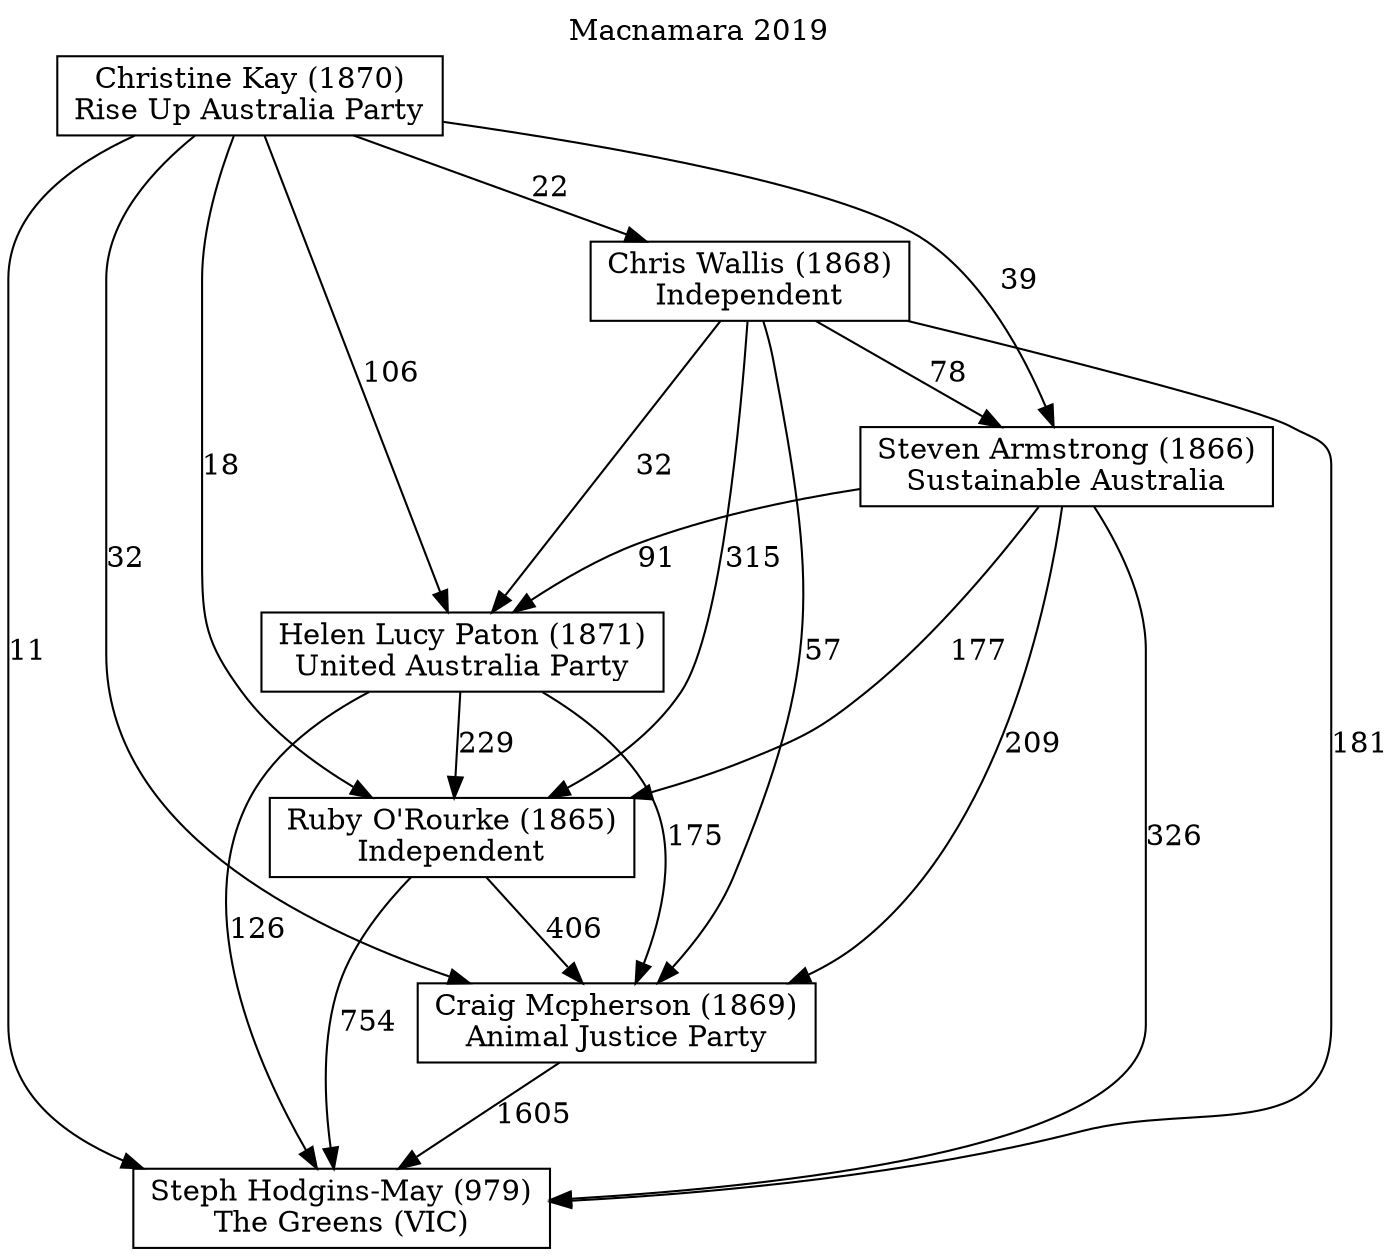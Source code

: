 // House preference flow
digraph "Steph Hodgins-May (979)_Macnamara_2019" {
	graph [label="Macnamara 2019" labelloc=t]
	node [shape=box]
	"Steph Hodgins-May (979)" [label="Steph Hodgins-May (979)
The Greens (VIC)"]
	"Craig Mcpherson (1869)" [label="Craig Mcpherson (1869)
Animal Justice Party"]
	"Ruby O'Rourke (1865)" [label="Ruby O'Rourke (1865)
Independent"]
	"Helen Lucy Paton (1871)" [label="Helen Lucy Paton (1871)
United Australia Party"]
	"Steven Armstrong (1866)" [label="Steven Armstrong (1866)
Sustainable Australia"]
	"Chris Wallis (1868)" [label="Chris Wallis (1868)
Independent"]
	"Christine Kay (1870)" [label="Christine Kay (1870)
Rise Up Australia Party"]
	"Steph Hodgins-May (979)" [label="Steph Hodgins-May (979)
The Greens (VIC)"]
	"Ruby O'Rourke (1865)" [label="Ruby O'Rourke (1865)
Independent"]
	"Helen Lucy Paton (1871)" [label="Helen Lucy Paton (1871)
United Australia Party"]
	"Steven Armstrong (1866)" [label="Steven Armstrong (1866)
Sustainable Australia"]
	"Chris Wallis (1868)" [label="Chris Wallis (1868)
Independent"]
	"Christine Kay (1870)" [label="Christine Kay (1870)
Rise Up Australia Party"]
	"Steph Hodgins-May (979)" [label="Steph Hodgins-May (979)
The Greens (VIC)"]
	"Helen Lucy Paton (1871)" [label="Helen Lucy Paton (1871)
United Australia Party"]
	"Steven Armstrong (1866)" [label="Steven Armstrong (1866)
Sustainable Australia"]
	"Chris Wallis (1868)" [label="Chris Wallis (1868)
Independent"]
	"Christine Kay (1870)" [label="Christine Kay (1870)
Rise Up Australia Party"]
	"Steph Hodgins-May (979)" [label="Steph Hodgins-May (979)
The Greens (VIC)"]
	"Steven Armstrong (1866)" [label="Steven Armstrong (1866)
Sustainable Australia"]
	"Chris Wallis (1868)" [label="Chris Wallis (1868)
Independent"]
	"Christine Kay (1870)" [label="Christine Kay (1870)
Rise Up Australia Party"]
	"Steph Hodgins-May (979)" [label="Steph Hodgins-May (979)
The Greens (VIC)"]
	"Chris Wallis (1868)" [label="Chris Wallis (1868)
Independent"]
	"Christine Kay (1870)" [label="Christine Kay (1870)
Rise Up Australia Party"]
	"Steph Hodgins-May (979)" [label="Steph Hodgins-May (979)
The Greens (VIC)"]
	"Christine Kay (1870)" [label="Christine Kay (1870)
Rise Up Australia Party"]
	"Christine Kay (1870)" [label="Christine Kay (1870)
Rise Up Australia Party"]
	"Chris Wallis (1868)" [label="Chris Wallis (1868)
Independent"]
	"Christine Kay (1870)" [label="Christine Kay (1870)
Rise Up Australia Party"]
	"Christine Kay (1870)" [label="Christine Kay (1870)
Rise Up Australia Party"]
	"Steven Armstrong (1866)" [label="Steven Armstrong (1866)
Sustainable Australia"]
	"Chris Wallis (1868)" [label="Chris Wallis (1868)
Independent"]
	"Christine Kay (1870)" [label="Christine Kay (1870)
Rise Up Australia Party"]
	"Steven Armstrong (1866)" [label="Steven Armstrong (1866)
Sustainable Australia"]
	"Christine Kay (1870)" [label="Christine Kay (1870)
Rise Up Australia Party"]
	"Christine Kay (1870)" [label="Christine Kay (1870)
Rise Up Australia Party"]
	"Chris Wallis (1868)" [label="Chris Wallis (1868)
Independent"]
	"Christine Kay (1870)" [label="Christine Kay (1870)
Rise Up Australia Party"]
	"Christine Kay (1870)" [label="Christine Kay (1870)
Rise Up Australia Party"]
	"Helen Lucy Paton (1871)" [label="Helen Lucy Paton (1871)
United Australia Party"]
	"Steven Armstrong (1866)" [label="Steven Armstrong (1866)
Sustainable Australia"]
	"Chris Wallis (1868)" [label="Chris Wallis (1868)
Independent"]
	"Christine Kay (1870)" [label="Christine Kay (1870)
Rise Up Australia Party"]
	"Helen Lucy Paton (1871)" [label="Helen Lucy Paton (1871)
United Australia Party"]
	"Chris Wallis (1868)" [label="Chris Wallis (1868)
Independent"]
	"Christine Kay (1870)" [label="Christine Kay (1870)
Rise Up Australia Party"]
	"Helen Lucy Paton (1871)" [label="Helen Lucy Paton (1871)
United Australia Party"]
	"Christine Kay (1870)" [label="Christine Kay (1870)
Rise Up Australia Party"]
	"Christine Kay (1870)" [label="Christine Kay (1870)
Rise Up Australia Party"]
	"Chris Wallis (1868)" [label="Chris Wallis (1868)
Independent"]
	"Christine Kay (1870)" [label="Christine Kay (1870)
Rise Up Australia Party"]
	"Christine Kay (1870)" [label="Christine Kay (1870)
Rise Up Australia Party"]
	"Steven Armstrong (1866)" [label="Steven Armstrong (1866)
Sustainable Australia"]
	"Chris Wallis (1868)" [label="Chris Wallis (1868)
Independent"]
	"Christine Kay (1870)" [label="Christine Kay (1870)
Rise Up Australia Party"]
	"Steven Armstrong (1866)" [label="Steven Armstrong (1866)
Sustainable Australia"]
	"Christine Kay (1870)" [label="Christine Kay (1870)
Rise Up Australia Party"]
	"Christine Kay (1870)" [label="Christine Kay (1870)
Rise Up Australia Party"]
	"Chris Wallis (1868)" [label="Chris Wallis (1868)
Independent"]
	"Christine Kay (1870)" [label="Christine Kay (1870)
Rise Up Australia Party"]
	"Christine Kay (1870)" [label="Christine Kay (1870)
Rise Up Australia Party"]
	"Ruby O'Rourke (1865)" [label="Ruby O'Rourke (1865)
Independent"]
	"Helen Lucy Paton (1871)" [label="Helen Lucy Paton (1871)
United Australia Party"]
	"Steven Armstrong (1866)" [label="Steven Armstrong (1866)
Sustainable Australia"]
	"Chris Wallis (1868)" [label="Chris Wallis (1868)
Independent"]
	"Christine Kay (1870)" [label="Christine Kay (1870)
Rise Up Australia Party"]
	"Ruby O'Rourke (1865)" [label="Ruby O'Rourke (1865)
Independent"]
	"Steven Armstrong (1866)" [label="Steven Armstrong (1866)
Sustainable Australia"]
	"Chris Wallis (1868)" [label="Chris Wallis (1868)
Independent"]
	"Christine Kay (1870)" [label="Christine Kay (1870)
Rise Up Australia Party"]
	"Ruby O'Rourke (1865)" [label="Ruby O'Rourke (1865)
Independent"]
	"Chris Wallis (1868)" [label="Chris Wallis (1868)
Independent"]
	"Christine Kay (1870)" [label="Christine Kay (1870)
Rise Up Australia Party"]
	"Ruby O'Rourke (1865)" [label="Ruby O'Rourke (1865)
Independent"]
	"Christine Kay (1870)" [label="Christine Kay (1870)
Rise Up Australia Party"]
	"Christine Kay (1870)" [label="Christine Kay (1870)
Rise Up Australia Party"]
	"Chris Wallis (1868)" [label="Chris Wallis (1868)
Independent"]
	"Christine Kay (1870)" [label="Christine Kay (1870)
Rise Up Australia Party"]
	"Christine Kay (1870)" [label="Christine Kay (1870)
Rise Up Australia Party"]
	"Steven Armstrong (1866)" [label="Steven Armstrong (1866)
Sustainable Australia"]
	"Chris Wallis (1868)" [label="Chris Wallis (1868)
Independent"]
	"Christine Kay (1870)" [label="Christine Kay (1870)
Rise Up Australia Party"]
	"Steven Armstrong (1866)" [label="Steven Armstrong (1866)
Sustainable Australia"]
	"Christine Kay (1870)" [label="Christine Kay (1870)
Rise Up Australia Party"]
	"Christine Kay (1870)" [label="Christine Kay (1870)
Rise Up Australia Party"]
	"Chris Wallis (1868)" [label="Chris Wallis (1868)
Independent"]
	"Christine Kay (1870)" [label="Christine Kay (1870)
Rise Up Australia Party"]
	"Christine Kay (1870)" [label="Christine Kay (1870)
Rise Up Australia Party"]
	"Helen Lucy Paton (1871)" [label="Helen Lucy Paton (1871)
United Australia Party"]
	"Steven Armstrong (1866)" [label="Steven Armstrong (1866)
Sustainable Australia"]
	"Chris Wallis (1868)" [label="Chris Wallis (1868)
Independent"]
	"Christine Kay (1870)" [label="Christine Kay (1870)
Rise Up Australia Party"]
	"Helen Lucy Paton (1871)" [label="Helen Lucy Paton (1871)
United Australia Party"]
	"Chris Wallis (1868)" [label="Chris Wallis (1868)
Independent"]
	"Christine Kay (1870)" [label="Christine Kay (1870)
Rise Up Australia Party"]
	"Helen Lucy Paton (1871)" [label="Helen Lucy Paton (1871)
United Australia Party"]
	"Christine Kay (1870)" [label="Christine Kay (1870)
Rise Up Australia Party"]
	"Christine Kay (1870)" [label="Christine Kay (1870)
Rise Up Australia Party"]
	"Chris Wallis (1868)" [label="Chris Wallis (1868)
Independent"]
	"Christine Kay (1870)" [label="Christine Kay (1870)
Rise Up Australia Party"]
	"Christine Kay (1870)" [label="Christine Kay (1870)
Rise Up Australia Party"]
	"Steven Armstrong (1866)" [label="Steven Armstrong (1866)
Sustainable Australia"]
	"Chris Wallis (1868)" [label="Chris Wallis (1868)
Independent"]
	"Christine Kay (1870)" [label="Christine Kay (1870)
Rise Up Australia Party"]
	"Steven Armstrong (1866)" [label="Steven Armstrong (1866)
Sustainable Australia"]
	"Christine Kay (1870)" [label="Christine Kay (1870)
Rise Up Australia Party"]
	"Christine Kay (1870)" [label="Christine Kay (1870)
Rise Up Australia Party"]
	"Chris Wallis (1868)" [label="Chris Wallis (1868)
Independent"]
	"Christine Kay (1870)" [label="Christine Kay (1870)
Rise Up Australia Party"]
	"Christine Kay (1870)" [label="Christine Kay (1870)
Rise Up Australia Party"]
	"Craig Mcpherson (1869)" [label="Craig Mcpherson (1869)
Animal Justice Party"]
	"Ruby O'Rourke (1865)" [label="Ruby O'Rourke (1865)
Independent"]
	"Helen Lucy Paton (1871)" [label="Helen Lucy Paton (1871)
United Australia Party"]
	"Steven Armstrong (1866)" [label="Steven Armstrong (1866)
Sustainable Australia"]
	"Chris Wallis (1868)" [label="Chris Wallis (1868)
Independent"]
	"Christine Kay (1870)" [label="Christine Kay (1870)
Rise Up Australia Party"]
	"Craig Mcpherson (1869)" [label="Craig Mcpherson (1869)
Animal Justice Party"]
	"Helen Lucy Paton (1871)" [label="Helen Lucy Paton (1871)
United Australia Party"]
	"Steven Armstrong (1866)" [label="Steven Armstrong (1866)
Sustainable Australia"]
	"Chris Wallis (1868)" [label="Chris Wallis (1868)
Independent"]
	"Christine Kay (1870)" [label="Christine Kay (1870)
Rise Up Australia Party"]
	"Craig Mcpherson (1869)" [label="Craig Mcpherson (1869)
Animal Justice Party"]
	"Steven Armstrong (1866)" [label="Steven Armstrong (1866)
Sustainable Australia"]
	"Chris Wallis (1868)" [label="Chris Wallis (1868)
Independent"]
	"Christine Kay (1870)" [label="Christine Kay (1870)
Rise Up Australia Party"]
	"Craig Mcpherson (1869)" [label="Craig Mcpherson (1869)
Animal Justice Party"]
	"Chris Wallis (1868)" [label="Chris Wallis (1868)
Independent"]
	"Christine Kay (1870)" [label="Christine Kay (1870)
Rise Up Australia Party"]
	"Craig Mcpherson (1869)" [label="Craig Mcpherson (1869)
Animal Justice Party"]
	"Christine Kay (1870)" [label="Christine Kay (1870)
Rise Up Australia Party"]
	"Christine Kay (1870)" [label="Christine Kay (1870)
Rise Up Australia Party"]
	"Chris Wallis (1868)" [label="Chris Wallis (1868)
Independent"]
	"Christine Kay (1870)" [label="Christine Kay (1870)
Rise Up Australia Party"]
	"Christine Kay (1870)" [label="Christine Kay (1870)
Rise Up Australia Party"]
	"Steven Armstrong (1866)" [label="Steven Armstrong (1866)
Sustainable Australia"]
	"Chris Wallis (1868)" [label="Chris Wallis (1868)
Independent"]
	"Christine Kay (1870)" [label="Christine Kay (1870)
Rise Up Australia Party"]
	"Steven Armstrong (1866)" [label="Steven Armstrong (1866)
Sustainable Australia"]
	"Christine Kay (1870)" [label="Christine Kay (1870)
Rise Up Australia Party"]
	"Christine Kay (1870)" [label="Christine Kay (1870)
Rise Up Australia Party"]
	"Chris Wallis (1868)" [label="Chris Wallis (1868)
Independent"]
	"Christine Kay (1870)" [label="Christine Kay (1870)
Rise Up Australia Party"]
	"Christine Kay (1870)" [label="Christine Kay (1870)
Rise Up Australia Party"]
	"Helen Lucy Paton (1871)" [label="Helen Lucy Paton (1871)
United Australia Party"]
	"Steven Armstrong (1866)" [label="Steven Armstrong (1866)
Sustainable Australia"]
	"Chris Wallis (1868)" [label="Chris Wallis (1868)
Independent"]
	"Christine Kay (1870)" [label="Christine Kay (1870)
Rise Up Australia Party"]
	"Helen Lucy Paton (1871)" [label="Helen Lucy Paton (1871)
United Australia Party"]
	"Chris Wallis (1868)" [label="Chris Wallis (1868)
Independent"]
	"Christine Kay (1870)" [label="Christine Kay (1870)
Rise Up Australia Party"]
	"Helen Lucy Paton (1871)" [label="Helen Lucy Paton (1871)
United Australia Party"]
	"Christine Kay (1870)" [label="Christine Kay (1870)
Rise Up Australia Party"]
	"Christine Kay (1870)" [label="Christine Kay (1870)
Rise Up Australia Party"]
	"Chris Wallis (1868)" [label="Chris Wallis (1868)
Independent"]
	"Christine Kay (1870)" [label="Christine Kay (1870)
Rise Up Australia Party"]
	"Christine Kay (1870)" [label="Christine Kay (1870)
Rise Up Australia Party"]
	"Steven Armstrong (1866)" [label="Steven Armstrong (1866)
Sustainable Australia"]
	"Chris Wallis (1868)" [label="Chris Wallis (1868)
Independent"]
	"Christine Kay (1870)" [label="Christine Kay (1870)
Rise Up Australia Party"]
	"Steven Armstrong (1866)" [label="Steven Armstrong (1866)
Sustainable Australia"]
	"Christine Kay (1870)" [label="Christine Kay (1870)
Rise Up Australia Party"]
	"Christine Kay (1870)" [label="Christine Kay (1870)
Rise Up Australia Party"]
	"Chris Wallis (1868)" [label="Chris Wallis (1868)
Independent"]
	"Christine Kay (1870)" [label="Christine Kay (1870)
Rise Up Australia Party"]
	"Christine Kay (1870)" [label="Christine Kay (1870)
Rise Up Australia Party"]
	"Ruby O'Rourke (1865)" [label="Ruby O'Rourke (1865)
Independent"]
	"Helen Lucy Paton (1871)" [label="Helen Lucy Paton (1871)
United Australia Party"]
	"Steven Armstrong (1866)" [label="Steven Armstrong (1866)
Sustainable Australia"]
	"Chris Wallis (1868)" [label="Chris Wallis (1868)
Independent"]
	"Christine Kay (1870)" [label="Christine Kay (1870)
Rise Up Australia Party"]
	"Ruby O'Rourke (1865)" [label="Ruby O'Rourke (1865)
Independent"]
	"Steven Armstrong (1866)" [label="Steven Armstrong (1866)
Sustainable Australia"]
	"Chris Wallis (1868)" [label="Chris Wallis (1868)
Independent"]
	"Christine Kay (1870)" [label="Christine Kay (1870)
Rise Up Australia Party"]
	"Ruby O'Rourke (1865)" [label="Ruby O'Rourke (1865)
Independent"]
	"Chris Wallis (1868)" [label="Chris Wallis (1868)
Independent"]
	"Christine Kay (1870)" [label="Christine Kay (1870)
Rise Up Australia Party"]
	"Ruby O'Rourke (1865)" [label="Ruby O'Rourke (1865)
Independent"]
	"Christine Kay (1870)" [label="Christine Kay (1870)
Rise Up Australia Party"]
	"Christine Kay (1870)" [label="Christine Kay (1870)
Rise Up Australia Party"]
	"Chris Wallis (1868)" [label="Chris Wallis (1868)
Independent"]
	"Christine Kay (1870)" [label="Christine Kay (1870)
Rise Up Australia Party"]
	"Christine Kay (1870)" [label="Christine Kay (1870)
Rise Up Australia Party"]
	"Steven Armstrong (1866)" [label="Steven Armstrong (1866)
Sustainable Australia"]
	"Chris Wallis (1868)" [label="Chris Wallis (1868)
Independent"]
	"Christine Kay (1870)" [label="Christine Kay (1870)
Rise Up Australia Party"]
	"Steven Armstrong (1866)" [label="Steven Armstrong (1866)
Sustainable Australia"]
	"Christine Kay (1870)" [label="Christine Kay (1870)
Rise Up Australia Party"]
	"Christine Kay (1870)" [label="Christine Kay (1870)
Rise Up Australia Party"]
	"Chris Wallis (1868)" [label="Chris Wallis (1868)
Independent"]
	"Christine Kay (1870)" [label="Christine Kay (1870)
Rise Up Australia Party"]
	"Christine Kay (1870)" [label="Christine Kay (1870)
Rise Up Australia Party"]
	"Helen Lucy Paton (1871)" [label="Helen Lucy Paton (1871)
United Australia Party"]
	"Steven Armstrong (1866)" [label="Steven Armstrong (1866)
Sustainable Australia"]
	"Chris Wallis (1868)" [label="Chris Wallis (1868)
Independent"]
	"Christine Kay (1870)" [label="Christine Kay (1870)
Rise Up Australia Party"]
	"Helen Lucy Paton (1871)" [label="Helen Lucy Paton (1871)
United Australia Party"]
	"Chris Wallis (1868)" [label="Chris Wallis (1868)
Independent"]
	"Christine Kay (1870)" [label="Christine Kay (1870)
Rise Up Australia Party"]
	"Helen Lucy Paton (1871)" [label="Helen Lucy Paton (1871)
United Australia Party"]
	"Christine Kay (1870)" [label="Christine Kay (1870)
Rise Up Australia Party"]
	"Christine Kay (1870)" [label="Christine Kay (1870)
Rise Up Australia Party"]
	"Chris Wallis (1868)" [label="Chris Wallis (1868)
Independent"]
	"Christine Kay (1870)" [label="Christine Kay (1870)
Rise Up Australia Party"]
	"Christine Kay (1870)" [label="Christine Kay (1870)
Rise Up Australia Party"]
	"Steven Armstrong (1866)" [label="Steven Armstrong (1866)
Sustainable Australia"]
	"Chris Wallis (1868)" [label="Chris Wallis (1868)
Independent"]
	"Christine Kay (1870)" [label="Christine Kay (1870)
Rise Up Australia Party"]
	"Steven Armstrong (1866)" [label="Steven Armstrong (1866)
Sustainable Australia"]
	"Christine Kay (1870)" [label="Christine Kay (1870)
Rise Up Australia Party"]
	"Christine Kay (1870)" [label="Christine Kay (1870)
Rise Up Australia Party"]
	"Chris Wallis (1868)" [label="Chris Wallis (1868)
Independent"]
	"Christine Kay (1870)" [label="Christine Kay (1870)
Rise Up Australia Party"]
	"Christine Kay (1870)" [label="Christine Kay (1870)
Rise Up Australia Party"]
	"Craig Mcpherson (1869)" -> "Steph Hodgins-May (979)" [label=1605]
	"Ruby O'Rourke (1865)" -> "Craig Mcpherson (1869)" [label=406]
	"Helen Lucy Paton (1871)" -> "Ruby O'Rourke (1865)" [label=229]
	"Steven Armstrong (1866)" -> "Helen Lucy Paton (1871)" [label=91]
	"Chris Wallis (1868)" -> "Steven Armstrong (1866)" [label=78]
	"Christine Kay (1870)" -> "Chris Wallis (1868)" [label=22]
	"Ruby O'Rourke (1865)" -> "Steph Hodgins-May (979)" [label=754]
	"Helen Lucy Paton (1871)" -> "Steph Hodgins-May (979)" [label=126]
	"Steven Armstrong (1866)" -> "Steph Hodgins-May (979)" [label=326]
	"Chris Wallis (1868)" -> "Steph Hodgins-May (979)" [label=181]
	"Christine Kay (1870)" -> "Steph Hodgins-May (979)" [label=11]
	"Christine Kay (1870)" -> "Steven Armstrong (1866)" [label=39]
	"Chris Wallis (1868)" -> "Helen Lucy Paton (1871)" [label=32]
	"Christine Kay (1870)" -> "Helen Lucy Paton (1871)" [label=106]
	"Steven Armstrong (1866)" -> "Ruby O'Rourke (1865)" [label=177]
	"Chris Wallis (1868)" -> "Ruby O'Rourke (1865)" [label=315]
	"Christine Kay (1870)" -> "Ruby O'Rourke (1865)" [label=18]
	"Helen Lucy Paton (1871)" -> "Craig Mcpherson (1869)" [label=175]
	"Steven Armstrong (1866)" -> "Craig Mcpherson (1869)" [label=209]
	"Chris Wallis (1868)" -> "Craig Mcpherson (1869)" [label=57]
	"Christine Kay (1870)" -> "Craig Mcpherson (1869)" [label=32]
}
